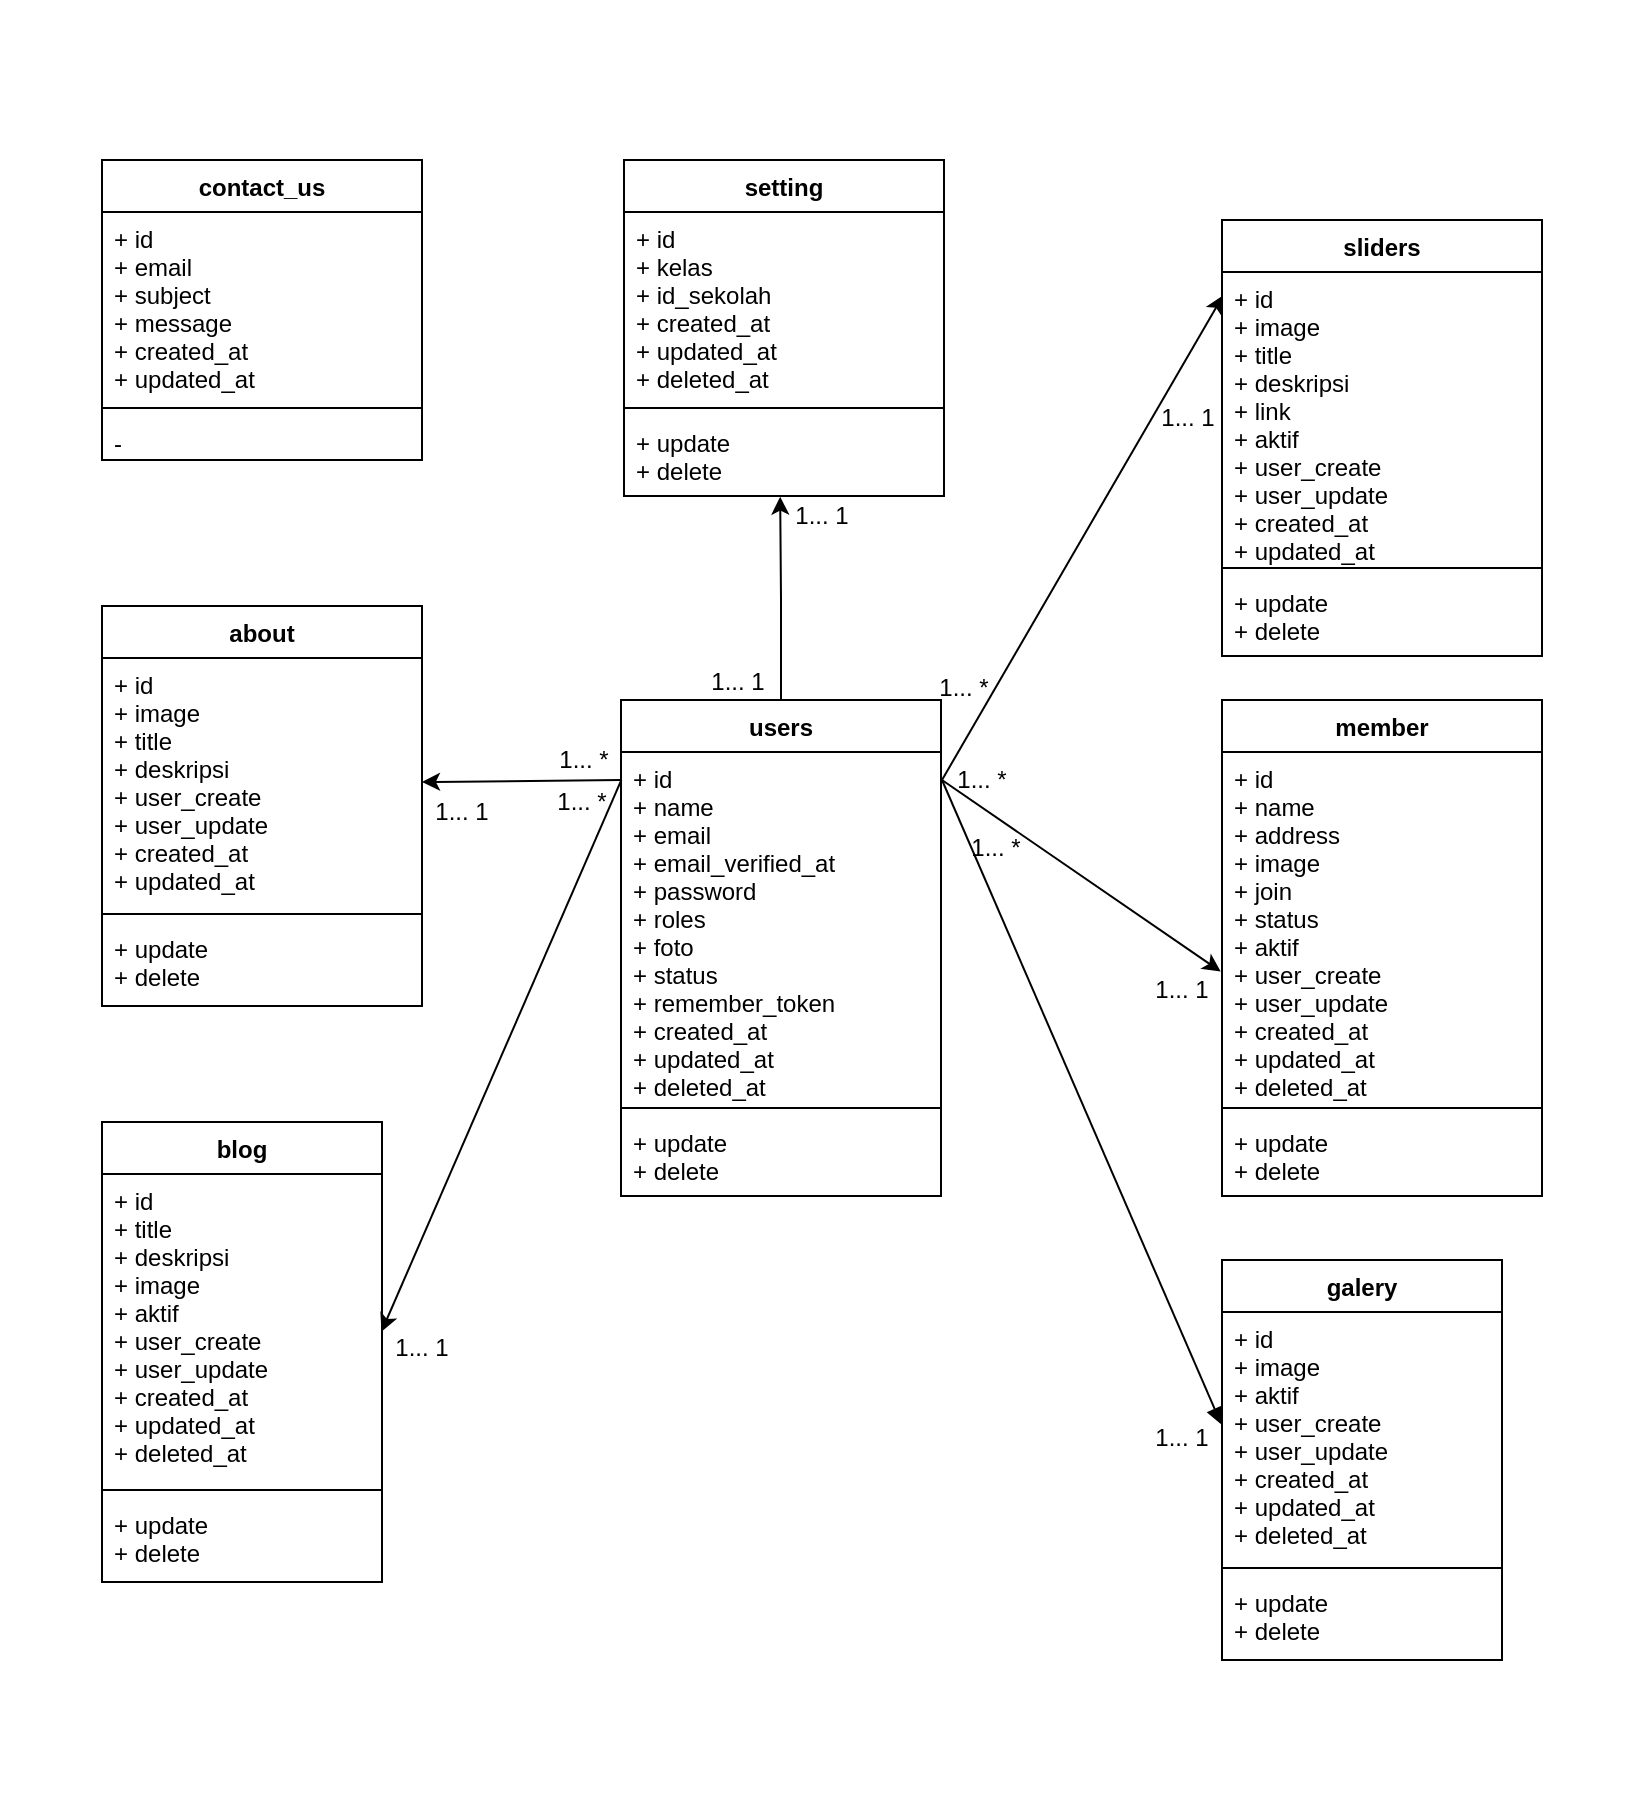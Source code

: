 <mxfile version="24.3.1" type="device">
  <diagram id="27mD9-Q3pYBX4gFFnrZY" name="Page-1">
    <mxGraphModel dx="1434" dy="738" grid="1" gridSize="10" guides="1" tooltips="1" connect="1" arrows="1" fold="1" page="1" pageScale="1" pageWidth="827" pageHeight="1169" math="0" shadow="0">
      <root>
        <mxCell id="0" />
        <mxCell id="1" parent="0" />
        <mxCell id="e64zVv4T8qI5gEvesWaj-1" value="about" style="swimlane;fontStyle=1;align=center;verticalAlign=top;childLayout=stackLayout;horizontal=1;startSize=26;horizontalStack=0;resizeParent=1;resizeParentMax=0;resizeLast=0;collapsible=1;marginBottom=0;" parent="1" vertex="1">
          <mxGeometry x="61" y="303" width="160" height="200" as="geometry">
            <mxRectangle x="100" y="80" width="60" height="26" as="alternateBounds" />
          </mxGeometry>
        </mxCell>
        <mxCell id="e64zVv4T8qI5gEvesWaj-2" value="+ id&#xa;+ image&#xa;+ title&#xa;+ deskripsi&#xa;+ user_create&#xa;+ user_update&#xa;+ created_at&#xa;+ updated_at" style="text;strokeColor=none;fillColor=none;align=left;verticalAlign=top;spacingLeft=4;spacingRight=4;overflow=hidden;rotatable=0;points=[[0,0.5],[1,0.5]];portConstraint=eastwest;" parent="e64zVv4T8qI5gEvesWaj-1" vertex="1">
          <mxGeometry y="26" width="160" height="124" as="geometry" />
        </mxCell>
        <mxCell id="e64zVv4T8qI5gEvesWaj-3" value="" style="line;strokeWidth=1;fillColor=none;align=left;verticalAlign=middle;spacingTop=-1;spacingLeft=3;spacingRight=3;rotatable=0;labelPosition=right;points=[];portConstraint=eastwest;" parent="e64zVv4T8qI5gEvesWaj-1" vertex="1">
          <mxGeometry y="150" width="160" height="8" as="geometry" />
        </mxCell>
        <mxCell id="e64zVv4T8qI5gEvesWaj-4" value="+ update&#xa;+ delete" style="text;strokeColor=none;fillColor=none;align=left;verticalAlign=top;spacingLeft=4;spacingRight=4;overflow=hidden;rotatable=0;points=[[0,0.5],[1,0.5]];portConstraint=eastwest;" parent="e64zVv4T8qI5gEvesWaj-1" vertex="1">
          <mxGeometry y="158" width="160" height="42" as="geometry" />
        </mxCell>
        <mxCell id="YhwFqqTtSiGSPie70MSF-8" value="" style="rounded=0;orthogonalLoop=1;jettySize=auto;html=1;entryX=-0.004;entryY=0.631;entryDx=0;entryDy=0;entryPerimeter=0;" parent="1" target="YhwFqqTtSiGSPie70MSF-5" edge="1">
          <mxGeometry relative="1" as="geometry">
            <mxPoint x="481" y="390" as="sourcePoint" />
            <mxPoint x="541" y="510" as="targetPoint" />
          </mxGeometry>
        </mxCell>
        <mxCell id="e64zVv4T8qI5gEvesWaj-5" value="users" style="swimlane;fontStyle=1;align=center;verticalAlign=top;childLayout=stackLayout;horizontal=1;startSize=26;horizontalStack=0;resizeParent=1;resizeParentMax=0;resizeLast=0;collapsible=1;marginBottom=0;" parent="1" vertex="1">
          <mxGeometry x="320.5" y="350" width="160" height="248" as="geometry" />
        </mxCell>
        <mxCell id="e64zVv4T8qI5gEvesWaj-6" value="+ id&#xa;+ name&#xa;+ email&#xa;+ email_verified_at&#xa;+ password&#xa;+ roles&#xa;+ foto&#xa;+ status&#xa;+ remember_token&#xa;+ created_at&#xa;+ updated_at&#xa;+ deleted_at" style="text;strokeColor=none;fillColor=none;align=left;verticalAlign=top;spacingLeft=4;spacingRight=4;overflow=hidden;rotatable=0;points=[[0,0.5],[1,0.5]];portConstraint=eastwest;" parent="e64zVv4T8qI5gEvesWaj-5" vertex="1">
          <mxGeometry y="26" width="160" height="174" as="geometry" />
        </mxCell>
        <mxCell id="e64zVv4T8qI5gEvesWaj-7" value="" style="line;strokeWidth=1;fillColor=none;align=left;verticalAlign=middle;spacingTop=-1;spacingLeft=3;spacingRight=3;rotatable=0;labelPosition=right;points=[];portConstraint=eastwest;" parent="e64zVv4T8qI5gEvesWaj-5" vertex="1">
          <mxGeometry y="200" width="160" height="8" as="geometry" />
        </mxCell>
        <mxCell id="e64zVv4T8qI5gEvesWaj-8" value="+ update&#xa;+ delete" style="text;strokeColor=none;fillColor=none;align=left;verticalAlign=top;spacingLeft=4;spacingRight=4;overflow=hidden;rotatable=0;points=[[0,0.5],[1,0.5]];portConstraint=eastwest;" parent="e64zVv4T8qI5gEvesWaj-5" vertex="1">
          <mxGeometry y="208" width="160" height="40" as="geometry" />
        </mxCell>
        <mxCell id="YhwFqqTtSiGSPie70MSF-4" value="member" style="swimlane;fontStyle=1;align=center;verticalAlign=top;childLayout=stackLayout;horizontal=1;startSize=26;horizontalStack=0;resizeParent=1;resizeParentMax=0;resizeLast=0;collapsible=1;marginBottom=0;" parent="1" vertex="1">
          <mxGeometry x="621" y="350" width="160" height="248" as="geometry" />
        </mxCell>
        <mxCell id="YhwFqqTtSiGSPie70MSF-5" value="+ id&#xa;+ name&#xa;+ address&#xa;+ image&#xa;+ join&#xa;+ status&#xa;+ aktif&#xa;+ user_create&#xa;+ user_update&#xa;+ created_at&#xa;+ updated_at&#xa;+ deleted_at" style="text;strokeColor=none;fillColor=none;align=left;verticalAlign=top;spacingLeft=4;spacingRight=4;overflow=hidden;rotatable=0;points=[[0,0.5],[1,0.5]];portConstraint=eastwest;" parent="YhwFqqTtSiGSPie70MSF-4" vertex="1">
          <mxGeometry y="26" width="160" height="174" as="geometry" />
        </mxCell>
        <mxCell id="YhwFqqTtSiGSPie70MSF-6" value="" style="line;strokeWidth=1;fillColor=none;align=left;verticalAlign=middle;spacingTop=-1;spacingLeft=3;spacingRight=3;rotatable=0;labelPosition=right;points=[];portConstraint=eastwest;" parent="YhwFqqTtSiGSPie70MSF-4" vertex="1">
          <mxGeometry y="200" width="160" height="8" as="geometry" />
        </mxCell>
        <mxCell id="YhwFqqTtSiGSPie70MSF-7" value="+ update&#xa;+ delete" style="text;strokeColor=none;fillColor=none;align=left;verticalAlign=top;spacingLeft=4;spacingRight=4;overflow=hidden;rotatable=0;points=[[0,0.5],[1,0.5]];portConstraint=eastwest;" parent="YhwFqqTtSiGSPie70MSF-4" vertex="1">
          <mxGeometry y="208" width="160" height="40" as="geometry" />
        </mxCell>
        <mxCell id="YhwFqqTtSiGSPie70MSF-9" value="setting" style="swimlane;fontStyle=1;align=center;verticalAlign=top;childLayout=stackLayout;horizontal=1;startSize=26;horizontalStack=0;resizeParent=1;resizeParentMax=0;resizeLast=0;collapsible=1;marginBottom=0;" parent="1" vertex="1">
          <mxGeometry x="322" y="80" width="160" height="168" as="geometry" />
        </mxCell>
        <mxCell id="YhwFqqTtSiGSPie70MSF-10" value="+ id&#xa;+ kelas&#xa;+ id_sekolah&#xa;+ created_at&#xa;+ updated_at&#xa;+ deleted_at&#xa;" style="text;strokeColor=none;fillColor=none;align=left;verticalAlign=top;spacingLeft=4;spacingRight=4;overflow=hidden;rotatable=0;points=[[0,0.5],[1,0.5]];portConstraint=eastwest;" parent="YhwFqqTtSiGSPie70MSF-9" vertex="1">
          <mxGeometry y="26" width="160" height="94" as="geometry" />
        </mxCell>
        <mxCell id="YhwFqqTtSiGSPie70MSF-11" value="" style="line;strokeWidth=1;fillColor=none;align=left;verticalAlign=middle;spacingTop=-1;spacingLeft=3;spacingRight=3;rotatable=0;labelPosition=right;points=[];portConstraint=eastwest;" parent="YhwFqqTtSiGSPie70MSF-9" vertex="1">
          <mxGeometry y="120" width="160" height="8" as="geometry" />
        </mxCell>
        <mxCell id="YhwFqqTtSiGSPie70MSF-12" value="+ update&#xa;+ delete" style="text;strokeColor=none;fillColor=none;align=left;verticalAlign=top;spacingLeft=4;spacingRight=4;overflow=hidden;rotatable=0;points=[[0,0.5],[1,0.5]];portConstraint=eastwest;" parent="YhwFqqTtSiGSPie70MSF-9" vertex="1">
          <mxGeometry y="128" width="160" height="40" as="geometry" />
        </mxCell>
        <mxCell id="YhwFqqTtSiGSPie70MSF-15" value="blog" style="swimlane;fontStyle=1;align=center;verticalAlign=top;childLayout=stackLayout;horizontal=1;startSize=26;horizontalStack=0;resizeParent=1;resizeParentMax=0;resizeLast=0;collapsible=1;marginBottom=0;" parent="1" vertex="1">
          <mxGeometry x="61" y="561" width="140" height="230" as="geometry">
            <mxRectangle x="100" y="80" width="60" height="26" as="alternateBounds" />
          </mxGeometry>
        </mxCell>
        <mxCell id="YhwFqqTtSiGSPie70MSF-16" value="+ id&#xa;+ title&#xa;+ deskripsi&#xa;+ image&#xa;+ aktif&#xa;+ user_create&#xa;+ user_update&#xa;+ created_at&#xa;+ updated_at&#xa;+ deleted_at" style="text;strokeColor=none;fillColor=none;align=left;verticalAlign=top;spacingLeft=4;spacingRight=4;overflow=hidden;rotatable=0;points=[[0,0.5],[1,0.5]];portConstraint=eastwest;" parent="YhwFqqTtSiGSPie70MSF-15" vertex="1">
          <mxGeometry y="26" width="140" height="154" as="geometry" />
        </mxCell>
        <mxCell id="YhwFqqTtSiGSPie70MSF-17" value="" style="line;strokeWidth=1;fillColor=none;align=left;verticalAlign=middle;spacingTop=-1;spacingLeft=3;spacingRight=3;rotatable=0;labelPosition=right;points=[];portConstraint=eastwest;" parent="YhwFqqTtSiGSPie70MSF-15" vertex="1">
          <mxGeometry y="180" width="140" height="8" as="geometry" />
        </mxCell>
        <mxCell id="YhwFqqTtSiGSPie70MSF-18" value="+ update&#xa;+ delete" style="text;strokeColor=none;fillColor=none;align=left;verticalAlign=top;spacingLeft=4;spacingRight=4;overflow=hidden;rotatable=0;points=[[0,0.5],[1,0.5]];portConstraint=eastwest;" parent="YhwFqqTtSiGSPie70MSF-15" vertex="1">
          <mxGeometry y="188" width="140" height="42" as="geometry" />
        </mxCell>
        <mxCell id="YhwFqqTtSiGSPie70MSF-25" value="galery" style="swimlane;fontStyle=1;align=center;verticalAlign=top;childLayout=stackLayout;horizontal=1;startSize=26;horizontalStack=0;resizeParent=1;resizeParentMax=0;resizeLast=0;collapsible=1;marginBottom=0;" parent="1" vertex="1">
          <mxGeometry x="621" y="630" width="140" height="200" as="geometry">
            <mxRectangle x="100" y="80" width="60" height="26" as="alternateBounds" />
          </mxGeometry>
        </mxCell>
        <mxCell id="YhwFqqTtSiGSPie70MSF-26" value="+ id&#xa;+ image&#xa;+ aktif&#xa;+ user_create&#xa;+ user_update&#xa;+ created_at&#xa;+ updated_at&#xa;+ deleted_at" style="text;strokeColor=none;fillColor=none;align=left;verticalAlign=top;spacingLeft=4;spacingRight=4;overflow=hidden;rotatable=0;points=[[0,0.5],[1,0.5]];portConstraint=eastwest;" parent="YhwFqqTtSiGSPie70MSF-25" vertex="1">
          <mxGeometry y="26" width="140" height="124" as="geometry" />
        </mxCell>
        <mxCell id="YhwFqqTtSiGSPie70MSF-27" value="" style="line;strokeWidth=1;fillColor=none;align=left;verticalAlign=middle;spacingTop=-1;spacingLeft=3;spacingRight=3;rotatable=0;labelPosition=right;points=[];portConstraint=eastwest;" parent="YhwFqqTtSiGSPie70MSF-25" vertex="1">
          <mxGeometry y="150" width="140" height="8" as="geometry" />
        </mxCell>
        <mxCell id="YhwFqqTtSiGSPie70MSF-28" value="+ update&#xa;+ delete" style="text;strokeColor=none;fillColor=none;align=left;verticalAlign=top;spacingLeft=4;spacingRight=4;overflow=hidden;rotatable=0;points=[[0,0.5],[1,0.5]];portConstraint=eastwest;" parent="YhwFqqTtSiGSPie70MSF-25" vertex="1">
          <mxGeometry y="158" width="140" height="42" as="geometry" />
        </mxCell>
        <mxCell id="YhwFqqTtSiGSPie70MSF-34" value="contact_us" style="swimlane;fontStyle=1;align=center;verticalAlign=top;childLayout=stackLayout;horizontal=1;startSize=26;horizontalStack=0;resizeParent=1;resizeParentMax=0;resizeLast=0;collapsible=1;marginBottom=0;" parent="1" vertex="1">
          <mxGeometry x="61" y="80" width="160" height="150" as="geometry" />
        </mxCell>
        <mxCell id="YhwFqqTtSiGSPie70MSF-35" value="+ id&#xa;+ email&#xa;+ subject&#xa;+ message&#xa;+ created_at&#xa;+ updated_at" style="text;strokeColor=none;fillColor=none;align=left;verticalAlign=top;spacingLeft=4;spacingRight=4;overflow=hidden;rotatable=0;points=[[0,0.5],[1,0.5]];portConstraint=eastwest;" parent="YhwFqqTtSiGSPie70MSF-34" vertex="1">
          <mxGeometry y="26" width="160" height="94" as="geometry" />
        </mxCell>
        <mxCell id="YhwFqqTtSiGSPie70MSF-36" value="" style="line;strokeWidth=1;fillColor=none;align=left;verticalAlign=middle;spacingTop=-1;spacingLeft=3;spacingRight=3;rotatable=0;labelPosition=right;points=[];portConstraint=eastwest;" parent="YhwFqqTtSiGSPie70MSF-34" vertex="1">
          <mxGeometry y="120" width="160" height="8" as="geometry" />
        </mxCell>
        <mxCell id="YhwFqqTtSiGSPie70MSF-37" value="-" style="text;strokeColor=none;fillColor=none;align=left;verticalAlign=top;spacingLeft=4;spacingRight=4;overflow=hidden;rotatable=0;points=[[0,0.5],[1,0.5]];portConstraint=eastwest;" parent="YhwFqqTtSiGSPie70MSF-34" vertex="1">
          <mxGeometry y="128" width="160" height="22" as="geometry" />
        </mxCell>
        <mxCell id="YhwFqqTtSiGSPie70MSF-39" value="sliders" style="swimlane;fontStyle=1;align=center;verticalAlign=top;childLayout=stackLayout;horizontal=1;startSize=26;horizontalStack=0;resizeParent=1;resizeParentMax=0;resizeLast=0;collapsible=1;marginBottom=0;" parent="1" vertex="1">
          <mxGeometry x="621" y="110" width="160" height="218" as="geometry" />
        </mxCell>
        <mxCell id="YhwFqqTtSiGSPie70MSF-40" value="+ id&#xa;+ image&#xa;+ title&#xa;+ deskripsi&#xa;+ link&#xa;+ aktif&#xa;+ user_create&#xa;+ user_update&#xa;+ created_at&#xa;+ updated_at" style="text;strokeColor=none;fillColor=none;align=left;verticalAlign=top;spacingLeft=4;spacingRight=4;overflow=hidden;rotatable=0;points=[[0,0.5],[1,0.5]];portConstraint=eastwest;" parent="YhwFqqTtSiGSPie70MSF-39" vertex="1">
          <mxGeometry y="26" width="160" height="144" as="geometry" />
        </mxCell>
        <mxCell id="YhwFqqTtSiGSPie70MSF-41" value="" style="line;strokeWidth=1;fillColor=none;align=left;verticalAlign=middle;spacingTop=-1;spacingLeft=3;spacingRight=3;rotatable=0;labelPosition=right;points=[];portConstraint=eastwest;" parent="YhwFqqTtSiGSPie70MSF-39" vertex="1">
          <mxGeometry y="170" width="160" height="8" as="geometry" />
        </mxCell>
        <mxCell id="YhwFqqTtSiGSPie70MSF-42" value="+ update&#xa;+ delete" style="text;strokeColor=none;fillColor=none;align=left;verticalAlign=top;spacingLeft=4;spacingRight=4;overflow=hidden;rotatable=0;points=[[0,0.5],[1,0.5]];portConstraint=eastwest;" parent="YhwFqqTtSiGSPie70MSF-39" vertex="1">
          <mxGeometry y="178" width="160" height="40" as="geometry" />
        </mxCell>
        <mxCell id="gl_t5ciZzvd6D5qYHHqg-1" value="" style="rounded=0;orthogonalLoop=1;jettySize=auto;html=1;exitX=-0.002;exitY=0.454;exitDx=0;exitDy=0;startArrow=block;startFill=1;endArrow=none;endFill=0;exitPerimeter=0;" parent="1" source="YhwFqqTtSiGSPie70MSF-26" edge="1">
          <mxGeometry relative="1" as="geometry">
            <mxPoint x="493" y="493" as="sourcePoint" />
            <mxPoint x="481" y="390" as="targetPoint" />
          </mxGeometry>
        </mxCell>
        <mxCell id="gl_t5ciZzvd6D5qYHHqg-4" style="edgeStyle=orthogonalEdgeStyle;rounded=0;orthogonalLoop=1;jettySize=auto;html=1;exitX=0.5;exitY=0;exitDx=0;exitDy=0;entryX=0.488;entryY=1.008;entryDx=0;entryDy=0;entryPerimeter=0;" parent="1" source="e64zVv4T8qI5gEvesWaj-5" target="YhwFqqTtSiGSPie70MSF-12" edge="1">
          <mxGeometry relative="1" as="geometry">
            <Array as="points" />
          </mxGeometry>
        </mxCell>
        <mxCell id="MPAEzm78UIieqOtgWLVW-6" value="1... *" style="text;html=1;strokeColor=none;fillColor=none;align=center;verticalAlign=middle;whiteSpace=wrap;rounded=0;" parent="1" vertex="1">
          <mxGeometry x="280.5" y="390.5" width="40" height="20" as="geometry" />
        </mxCell>
        <mxCell id="MPAEzm78UIieqOtgWLVW-8" value="1... 1" style="text;html=1;strokeColor=none;fillColor=none;align=center;verticalAlign=middle;whiteSpace=wrap;rounded=0;" parent="1" vertex="1">
          <mxGeometry x="359" y="332" width="40" height="17" as="geometry" />
        </mxCell>
        <mxCell id="MPAEzm78UIieqOtgWLVW-11" value="1... 1" style="text;html=1;strokeColor=none;fillColor=none;align=center;verticalAlign=middle;whiteSpace=wrap;rounded=0;" parent="1" vertex="1">
          <mxGeometry x="201" y="665" width="40" height="17" as="geometry" />
        </mxCell>
        <mxCell id="MPAEzm78UIieqOtgWLVW-12" value="1... 1" style="text;html=1;strokeColor=none;fillColor=none;align=center;verticalAlign=middle;whiteSpace=wrap;rounded=0;" parent="1" vertex="1">
          <mxGeometry x="581" y="486" width="40" height="17" as="geometry" />
        </mxCell>
        <mxCell id="MPAEzm78UIieqOtgWLVW-13" value="1... 1" style="text;html=1;strokeColor=none;fillColor=none;align=center;verticalAlign=middle;whiteSpace=wrap;rounded=0;" parent="1" vertex="1">
          <mxGeometry x="584" y="200" width="40" height="17" as="geometry" />
        </mxCell>
        <mxCell id="MPAEzm78UIieqOtgWLVW-17" value="1... *" style="text;html=1;strokeColor=none;fillColor=none;align=center;verticalAlign=middle;whiteSpace=wrap;rounded=0;" parent="1" vertex="1">
          <mxGeometry x="472" y="334" width="40" height="20" as="geometry" />
        </mxCell>
        <mxCell id="MPAEzm78UIieqOtgWLVW-18" value="1... *" style="text;html=1;strokeColor=none;fillColor=none;align=center;verticalAlign=middle;whiteSpace=wrap;rounded=0;" parent="1" vertex="1">
          <mxGeometry x="480.5" y="380" width="40" height="20" as="geometry" />
        </mxCell>
        <mxCell id="MPAEzm78UIieqOtgWLVW-23" value="1... *" style="text;html=1;strokeColor=none;fillColor=none;align=center;verticalAlign=middle;whiteSpace=wrap;rounded=0;" parent="1" vertex="1">
          <mxGeometry x="282" y="370" width="40" height="20" as="geometry" />
        </mxCell>
        <mxCell id="MPAEzm78UIieqOtgWLVW-25" value="1... 1" style="text;html=1;strokeColor=none;fillColor=none;align=center;verticalAlign=middle;whiteSpace=wrap;rounded=0;" parent="1" vertex="1">
          <mxGeometry x="581" y="710" width="40" height="17" as="geometry" />
        </mxCell>
        <mxCell id="MPAEzm78UIieqOtgWLVW-26" value="1... 1" style="text;html=1;strokeColor=none;fillColor=none;align=center;verticalAlign=middle;whiteSpace=wrap;rounded=0;" parent="1" vertex="1">
          <mxGeometry x="401" y="249" width="40" height="17" as="geometry" />
        </mxCell>
        <mxCell id="MPAEzm78UIieqOtgWLVW-27" value="1... *" style="text;html=1;strokeColor=none;fillColor=none;align=center;verticalAlign=middle;whiteSpace=wrap;rounded=0;" parent="1" vertex="1">
          <mxGeometry x="488" y="414" width="40" height="20" as="geometry" />
        </mxCell>
        <mxCell id="MPAEzm78UIieqOtgWLVW-28" value="1... 1" style="text;html=1;strokeColor=none;fillColor=none;align=center;verticalAlign=middle;whiteSpace=wrap;rounded=0;" parent="1" vertex="1">
          <mxGeometry x="221" y="397" width="40" height="17" as="geometry" />
        </mxCell>
        <mxCell id="MPAEzm78UIieqOtgWLVW-29" value="&amp;nbsp;" style="text;html=1;align=center;verticalAlign=middle;resizable=0;points=[];autosize=1;strokeColor=none;fillColor=none;" parent="1" vertex="1">
          <mxGeometry x="803" y="880" width="20" height="20" as="geometry" />
        </mxCell>
        <mxCell id="MPAEzm78UIieqOtgWLVW-30" value="&amp;nbsp;" style="text;html=1;align=center;verticalAlign=middle;resizable=0;points=[];autosize=1;strokeColor=none;fillColor=none;" parent="1" vertex="1">
          <mxGeometry x="19" y="880" width="20" height="20" as="geometry" />
        </mxCell>
        <mxCell id="MPAEzm78UIieqOtgWLVW-31" value="&amp;nbsp;" style="text;html=1;align=center;verticalAlign=middle;resizable=0;points=[];autosize=1;strokeColor=none;fillColor=none;" parent="1" vertex="1">
          <mxGeometry x="795" width="20" height="20" as="geometry" />
        </mxCell>
        <mxCell id="MPAEzm78UIieqOtgWLVW-32" value="&amp;nbsp;" style="text;html=1;align=center;verticalAlign=middle;resizable=0;points=[];autosize=1;strokeColor=none;fillColor=none;" parent="1" vertex="1">
          <mxGeometry x="10" width="20" height="20" as="geometry" />
        </mxCell>
        <mxCell id="YhwFqqTtSiGSPie70MSF-56" value="" style="rounded=0;orthogonalLoop=1;jettySize=auto;html=1;entryX=1;entryY=0.5;entryDx=0;entryDy=0;exitX=0.955;exitY=1.003;exitDx=0;exitDy=0;exitPerimeter=0;" parent="1" source="MPAEzm78UIieqOtgWLVW-23" target="e64zVv4T8qI5gEvesWaj-2" edge="1">
          <mxGeometry relative="1" as="geometry">
            <mxPoint x="321" y="390" as="sourcePoint" />
            <mxPoint x="131" y="293" as="targetPoint" />
          </mxGeometry>
        </mxCell>
        <mxCell id="YMw3tIK15wWdaLpMXYvY-2" value="" style="rounded=0;orthogonalLoop=1;jettySize=auto;html=1;entryX=0.003;entryY=0.082;entryDx=0;entryDy=0;entryPerimeter=0;" edge="1" parent="1" target="YhwFqqTtSiGSPie70MSF-40">
          <mxGeometry relative="1" as="geometry">
            <mxPoint x="481" y="390" as="sourcePoint" />
            <mxPoint x="211" y="158" as="targetPoint" />
          </mxGeometry>
        </mxCell>
        <mxCell id="YMw3tIK15wWdaLpMXYvY-3" value="" style="rounded=0;orthogonalLoop=1;jettySize=auto;html=1;entryX=0.998;entryY=0.512;entryDx=0;entryDy=0;entryPerimeter=0;exitX=0.966;exitY=1.005;exitDx=0;exitDy=0;exitPerimeter=0;" edge="1" parent="1" source="MPAEzm78UIieqOtgWLVW-23" target="YhwFqqTtSiGSPie70MSF-16">
          <mxGeometry relative="1" as="geometry">
            <mxPoint x="321" y="390" as="sourcePoint" />
            <mxPoint x="211" y="448" as="targetPoint" />
          </mxGeometry>
        </mxCell>
      </root>
    </mxGraphModel>
  </diagram>
</mxfile>
